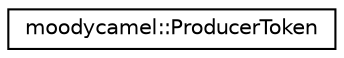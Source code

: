 digraph "Graphical Class Hierarchy"
{
 // LATEX_PDF_SIZE
  edge [fontname="Helvetica",fontsize="10",labelfontname="Helvetica",labelfontsize="10"];
  node [fontname="Helvetica",fontsize="10",shape=record];
  rankdir="LR";
  Node0 [label="moodycamel::ProducerToken",height=0.2,width=0.4,color="black", fillcolor="white", style="filled",URL="$structmoodycamel_1_1ProducerToken.html",tooltip=" "];
}
